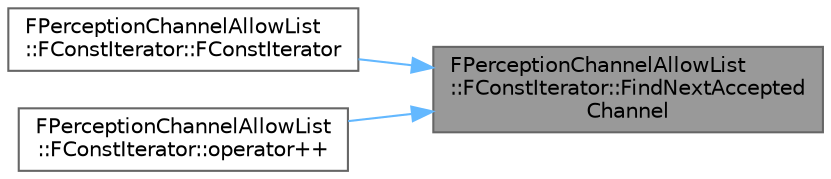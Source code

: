 digraph "FPerceptionChannelAllowList::FConstIterator::FindNextAcceptedChannel"
{
 // INTERACTIVE_SVG=YES
 // LATEX_PDF_SIZE
  bgcolor="transparent";
  edge [fontname=Helvetica,fontsize=10,labelfontname=Helvetica,labelfontsize=10];
  node [fontname=Helvetica,fontsize=10,shape=box,height=0.2,width=0.4];
  rankdir="RL";
  Node1 [id="Node000001",label="FPerceptionChannelAllowList\l::FConstIterator::FindNextAccepted\lChannel",height=0.2,width=0.4,color="gray40", fillcolor="grey60", style="filled", fontcolor="black",tooltip=" "];
  Node1 -> Node2 [id="edge1_Node000001_Node000002",dir="back",color="steelblue1",style="solid",tooltip=" "];
  Node2 [id="Node000002",label="FPerceptionChannelAllowList\l::FConstIterator::FConstIterator",height=0.2,width=0.4,color="grey40", fillcolor="white", style="filled",URL="$d4/d05/structFPerceptionChannelAllowList_1_1FConstIterator.html#aa962a472be17b264c2333af383ca88fd",tooltip=" "];
  Node1 -> Node3 [id="edge2_Node000001_Node000003",dir="back",color="steelblue1",style="solid",tooltip=" "];
  Node3 [id="Node000003",label="FPerceptionChannelAllowList\l::FConstIterator::operator++",height=0.2,width=0.4,color="grey40", fillcolor="white", style="filled",URL="$d4/d05/structFPerceptionChannelAllowList_1_1FConstIterator.html#a979156ce2fd3e2f70b8d0ea9a19ecaf3",tooltip=" "];
}
